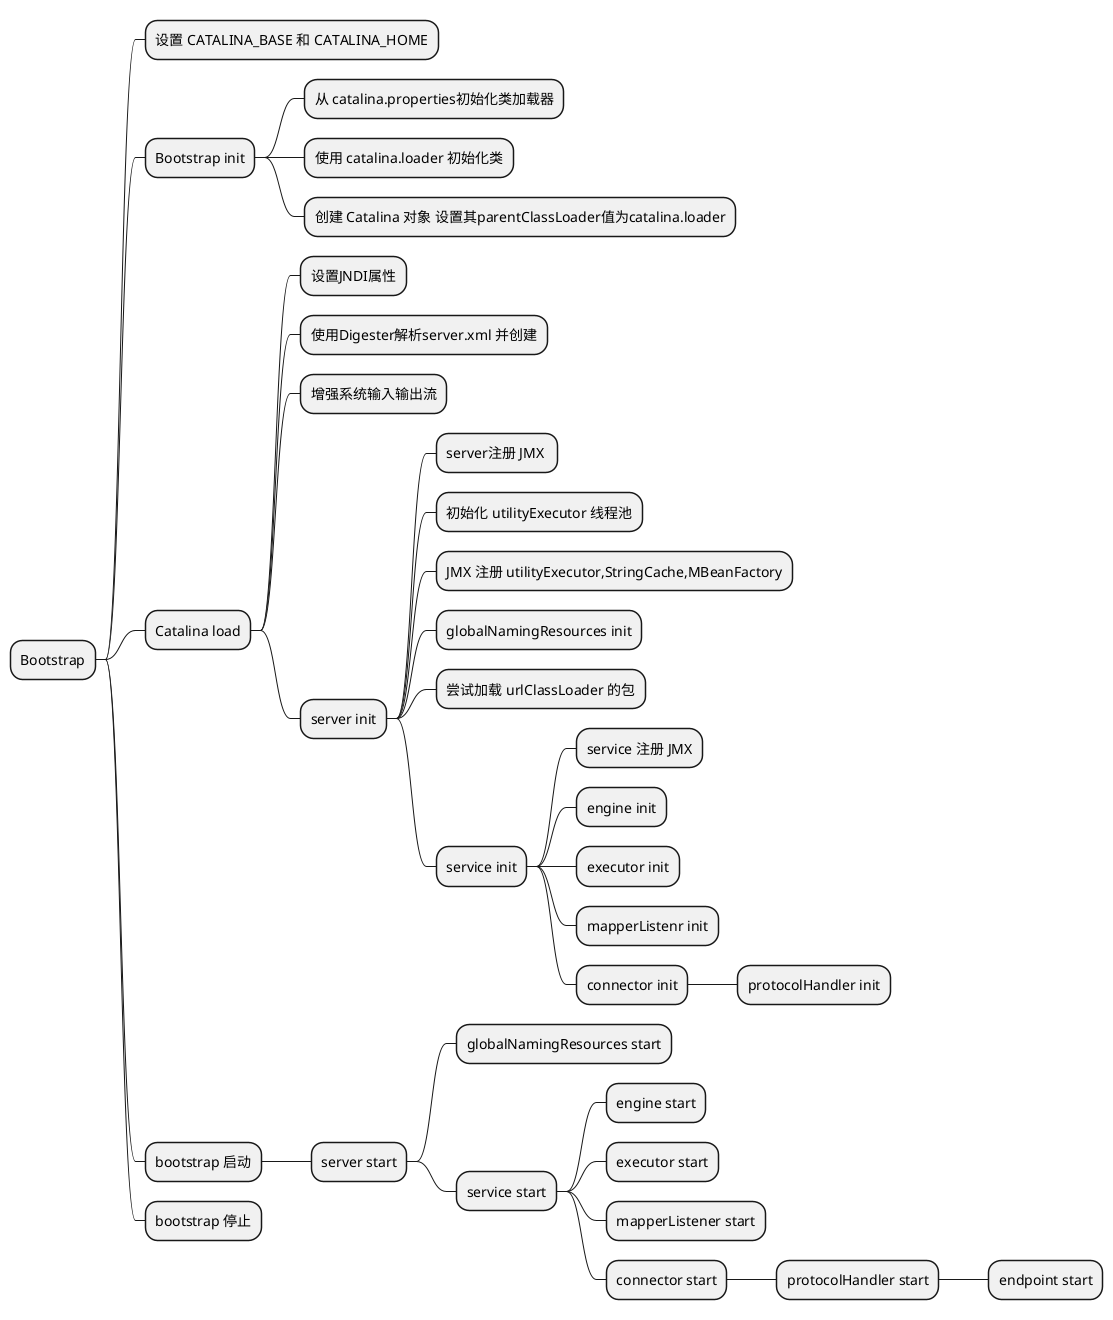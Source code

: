 @startuml
@startmindmap
* Bootstrap
** 设置 CATALINA_BASE 和 CATALINA_HOME
**  Bootstrap init
*** 从 catalina.properties初始化类加载器
*** 使用 catalina.loader 初始化类
*** 创建 Catalina 对象 设置其parentClassLoader值为catalina.loader
**  Catalina load
*** 设置JNDI属性
*** 使用Digester解析server.xml 并创建
*** 增强系统输入输出流
*** server init
**** server注册 JMX 
**** 初始化 utilityExecutor 线程池
**** JMX 注册 utilityExecutor,StringCache,MBeanFactory
**** globalNamingResources init
**** 尝试加载 urlClassLoader 的包
**** service init
***** service 注册 JMX
***** engine init
***** executor init
***** mapperListenr init
***** connector init
****** protocolHandler init
** bootstrap 启动
*** server start
**** globalNamingResources start
**** service start
***** engine start
***** executor start
***** mapperListener start
***** connector start
****** protocolHandler start
******* endpoint start
** bootstrap 停止
@endmindmap
@enduml
